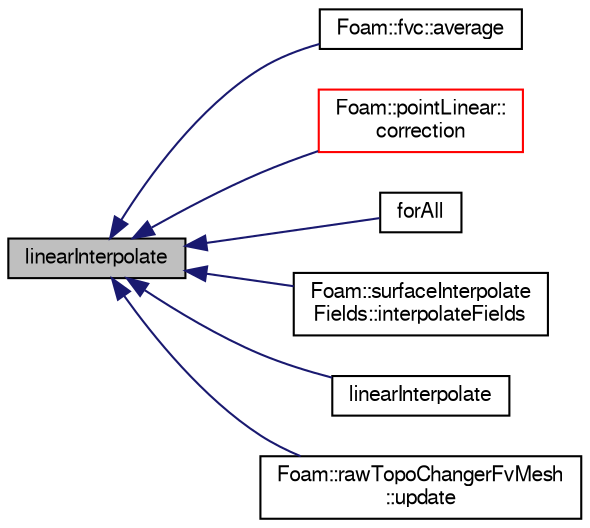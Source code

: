 digraph "linearInterpolate"
{
  bgcolor="transparent";
  edge [fontname="FreeSans",fontsize="10",labelfontname="FreeSans",labelfontsize="10"];
  node [fontname="FreeSans",fontsize="10",shape=record];
  rankdir="LR";
  Node5885 [label="linearInterpolate",height=0.2,width=0.4,color="black", fillcolor="grey75", style="filled", fontcolor="black"];
  Node5885 -> Node5886 [dir="back",color="midnightblue",fontsize="10",style="solid",fontname="FreeSans"];
  Node5886 [label="Foam::fvc::average",height=0.2,width=0.4,color="black",URL="$a21134.html#a74a8c43f55008ad5997fd8d2122fee2f",tooltip="Area-weighted average a surfaceField creating a volField. "];
  Node5885 -> Node5887 [dir="back",color="midnightblue",fontsize="10",style="solid",fontname="FreeSans"];
  Node5887 [label="Foam::pointLinear::\lcorrection",height=0.2,width=0.4,color="red",URL="$a23226.html#a683d4cb418f39972bd3c928468a84681",tooltip="Return the explicit correction to the face-interpolate. "];
  Node5885 -> Node5889 [dir="back",color="midnightblue",fontsize="10",style="solid",fontname="FreeSans"];
  Node5889 [label="forAll",height=0.2,width=0.4,color="black",URL="$a38498.html#a9355a38e2751fb0aed092ab612f7a29f"];
  Node5885 -> Node5890 [dir="back",color="midnightblue",fontsize="10",style="solid",fontname="FreeSans"];
  Node5890 [label="Foam::surfaceInterpolate\lFields::interpolateFields",height=0.2,width=0.4,color="black",URL="$a28790.html#a258ad66558ad1ef04e791a41c3ced9d8"];
  Node5885 -> Node5891 [dir="back",color="midnightblue",fontsize="10",style="solid",fontname="FreeSans"];
  Node5891 [label="linearInterpolate",height=0.2,width=0.4,color="black",URL="$a21124.html#a70d72a00d5d64ec1c5483e7243332522"];
  Node5885 -> Node5892 [dir="back",color="midnightblue",fontsize="10",style="solid",fontname="FreeSans"];
  Node5892 [label="Foam::rawTopoChangerFvMesh\l::update",height=0.2,width=0.4,color="black",URL="$a30466.html#aa2aac016e2bf7b5bd2b271786c2791aa",tooltip="Update the mesh for both mesh motion and topology change. "];
}
